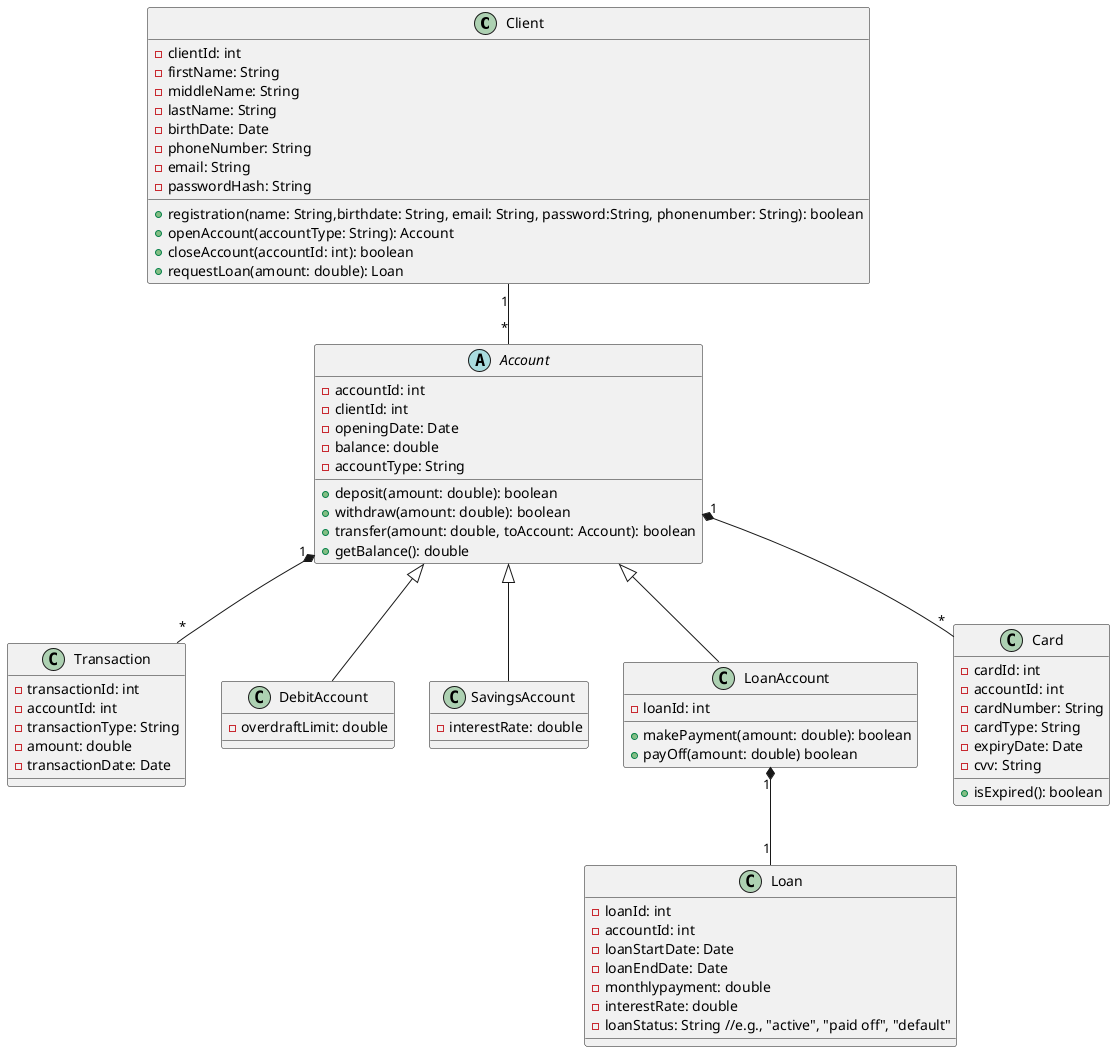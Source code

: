@startuml
class Client {
    - clientId: int
    - firstName: String
    - middleName: String
    - lastName: String
    - birthDate: Date
    - phoneNumber: String
    - email: String
    - passwordHash: String
    + registration(name: String,birthdate: String, email: String, password:String, phonenumber: String): boolean
    + openAccount(accountType: String): Account 
    + closeAccount(accountId: int): boolean
    + requestLoan(amount: double): Loan
}
class Transaction {
    - transactionId: int
    - accountId: int
    - transactionType: String
    - amount: double
    - transactionDate: Date
}

abstract class Account {
    - accountId: int
    - clientId: int
    - openingDate: Date
    - balance: double
    - accountType: String
    + deposit(amount: double): boolean
    + withdraw(amount: double): boolean
    + transfer(amount: double, toAccount: Account): boolean
    + getBalance(): double
}

class DebitAccount extends Account {
    - overdraftLimit: double
}

class SavingsAccount extends Account {
    - interestRate: double
}

class LoanAccount extends Account {
    - loanId: int
    + makePayment(amount: double): boolean
    + payOff(amount: double) boolean

}

class Loan {
    - loanId: int
    - accountId: int  
    - loanStartDate: Date
    - loanEndDate: Date
    - monthlypayment: double 
    - interestRate: double
    - loanStatus: String //e.g., "active", "paid off", "default"
    
}





class Card {
    - cardId: int
    - accountId: int
    - cardNumber: String
    - cardType: String
    - expiryDate: Date
    - cvv: String
    + isExpired(): boolean
}


Client "1" -- "*" Account
Account "1" *-- "*" Transaction
Account "1" *-- "*" Card
LoanAccount "1" *-- "1" Loan
@enduml
